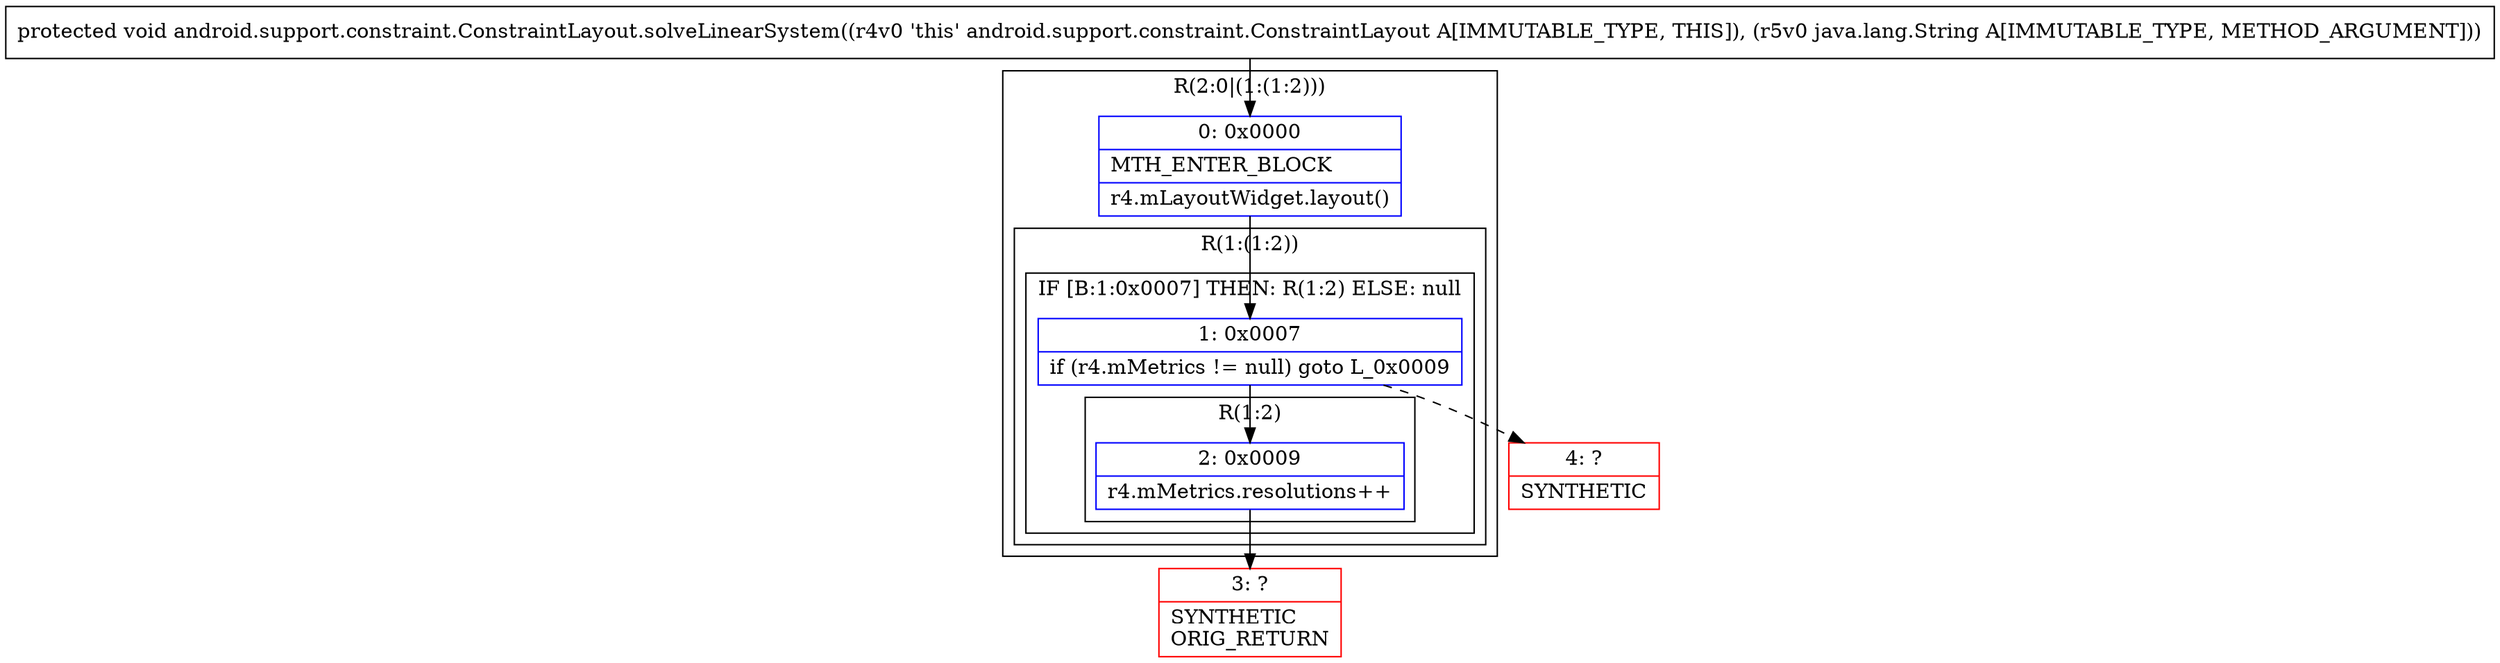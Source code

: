 digraph "CFG forandroid.support.constraint.ConstraintLayout.solveLinearSystem(Ljava\/lang\/String;)V" {
subgraph cluster_Region_1541229591 {
label = "R(2:0|(1:(1:2)))";
node [shape=record,color=blue];
Node_0 [shape=record,label="{0\:\ 0x0000|MTH_ENTER_BLOCK\l|r4.mLayoutWidget.layout()\l}"];
subgraph cluster_Region_914298370 {
label = "R(1:(1:2))";
node [shape=record,color=blue];
subgraph cluster_IfRegion_1993732935 {
label = "IF [B:1:0x0007] THEN: R(1:2) ELSE: null";
node [shape=record,color=blue];
Node_1 [shape=record,label="{1\:\ 0x0007|if (r4.mMetrics != null) goto L_0x0009\l}"];
subgraph cluster_Region_150493825 {
label = "R(1:2)";
node [shape=record,color=blue];
Node_2 [shape=record,label="{2\:\ 0x0009|r4.mMetrics.resolutions++\l}"];
}
}
}
}
Node_3 [shape=record,color=red,label="{3\:\ ?|SYNTHETIC\lORIG_RETURN\l}"];
Node_4 [shape=record,color=red,label="{4\:\ ?|SYNTHETIC\l}"];
MethodNode[shape=record,label="{protected void android.support.constraint.ConstraintLayout.solveLinearSystem((r4v0 'this' android.support.constraint.ConstraintLayout A[IMMUTABLE_TYPE, THIS]), (r5v0 java.lang.String A[IMMUTABLE_TYPE, METHOD_ARGUMENT])) }"];
MethodNode -> Node_0;
Node_0 -> Node_1;
Node_1 -> Node_2;
Node_1 -> Node_4[style=dashed];
Node_2 -> Node_3;
}

